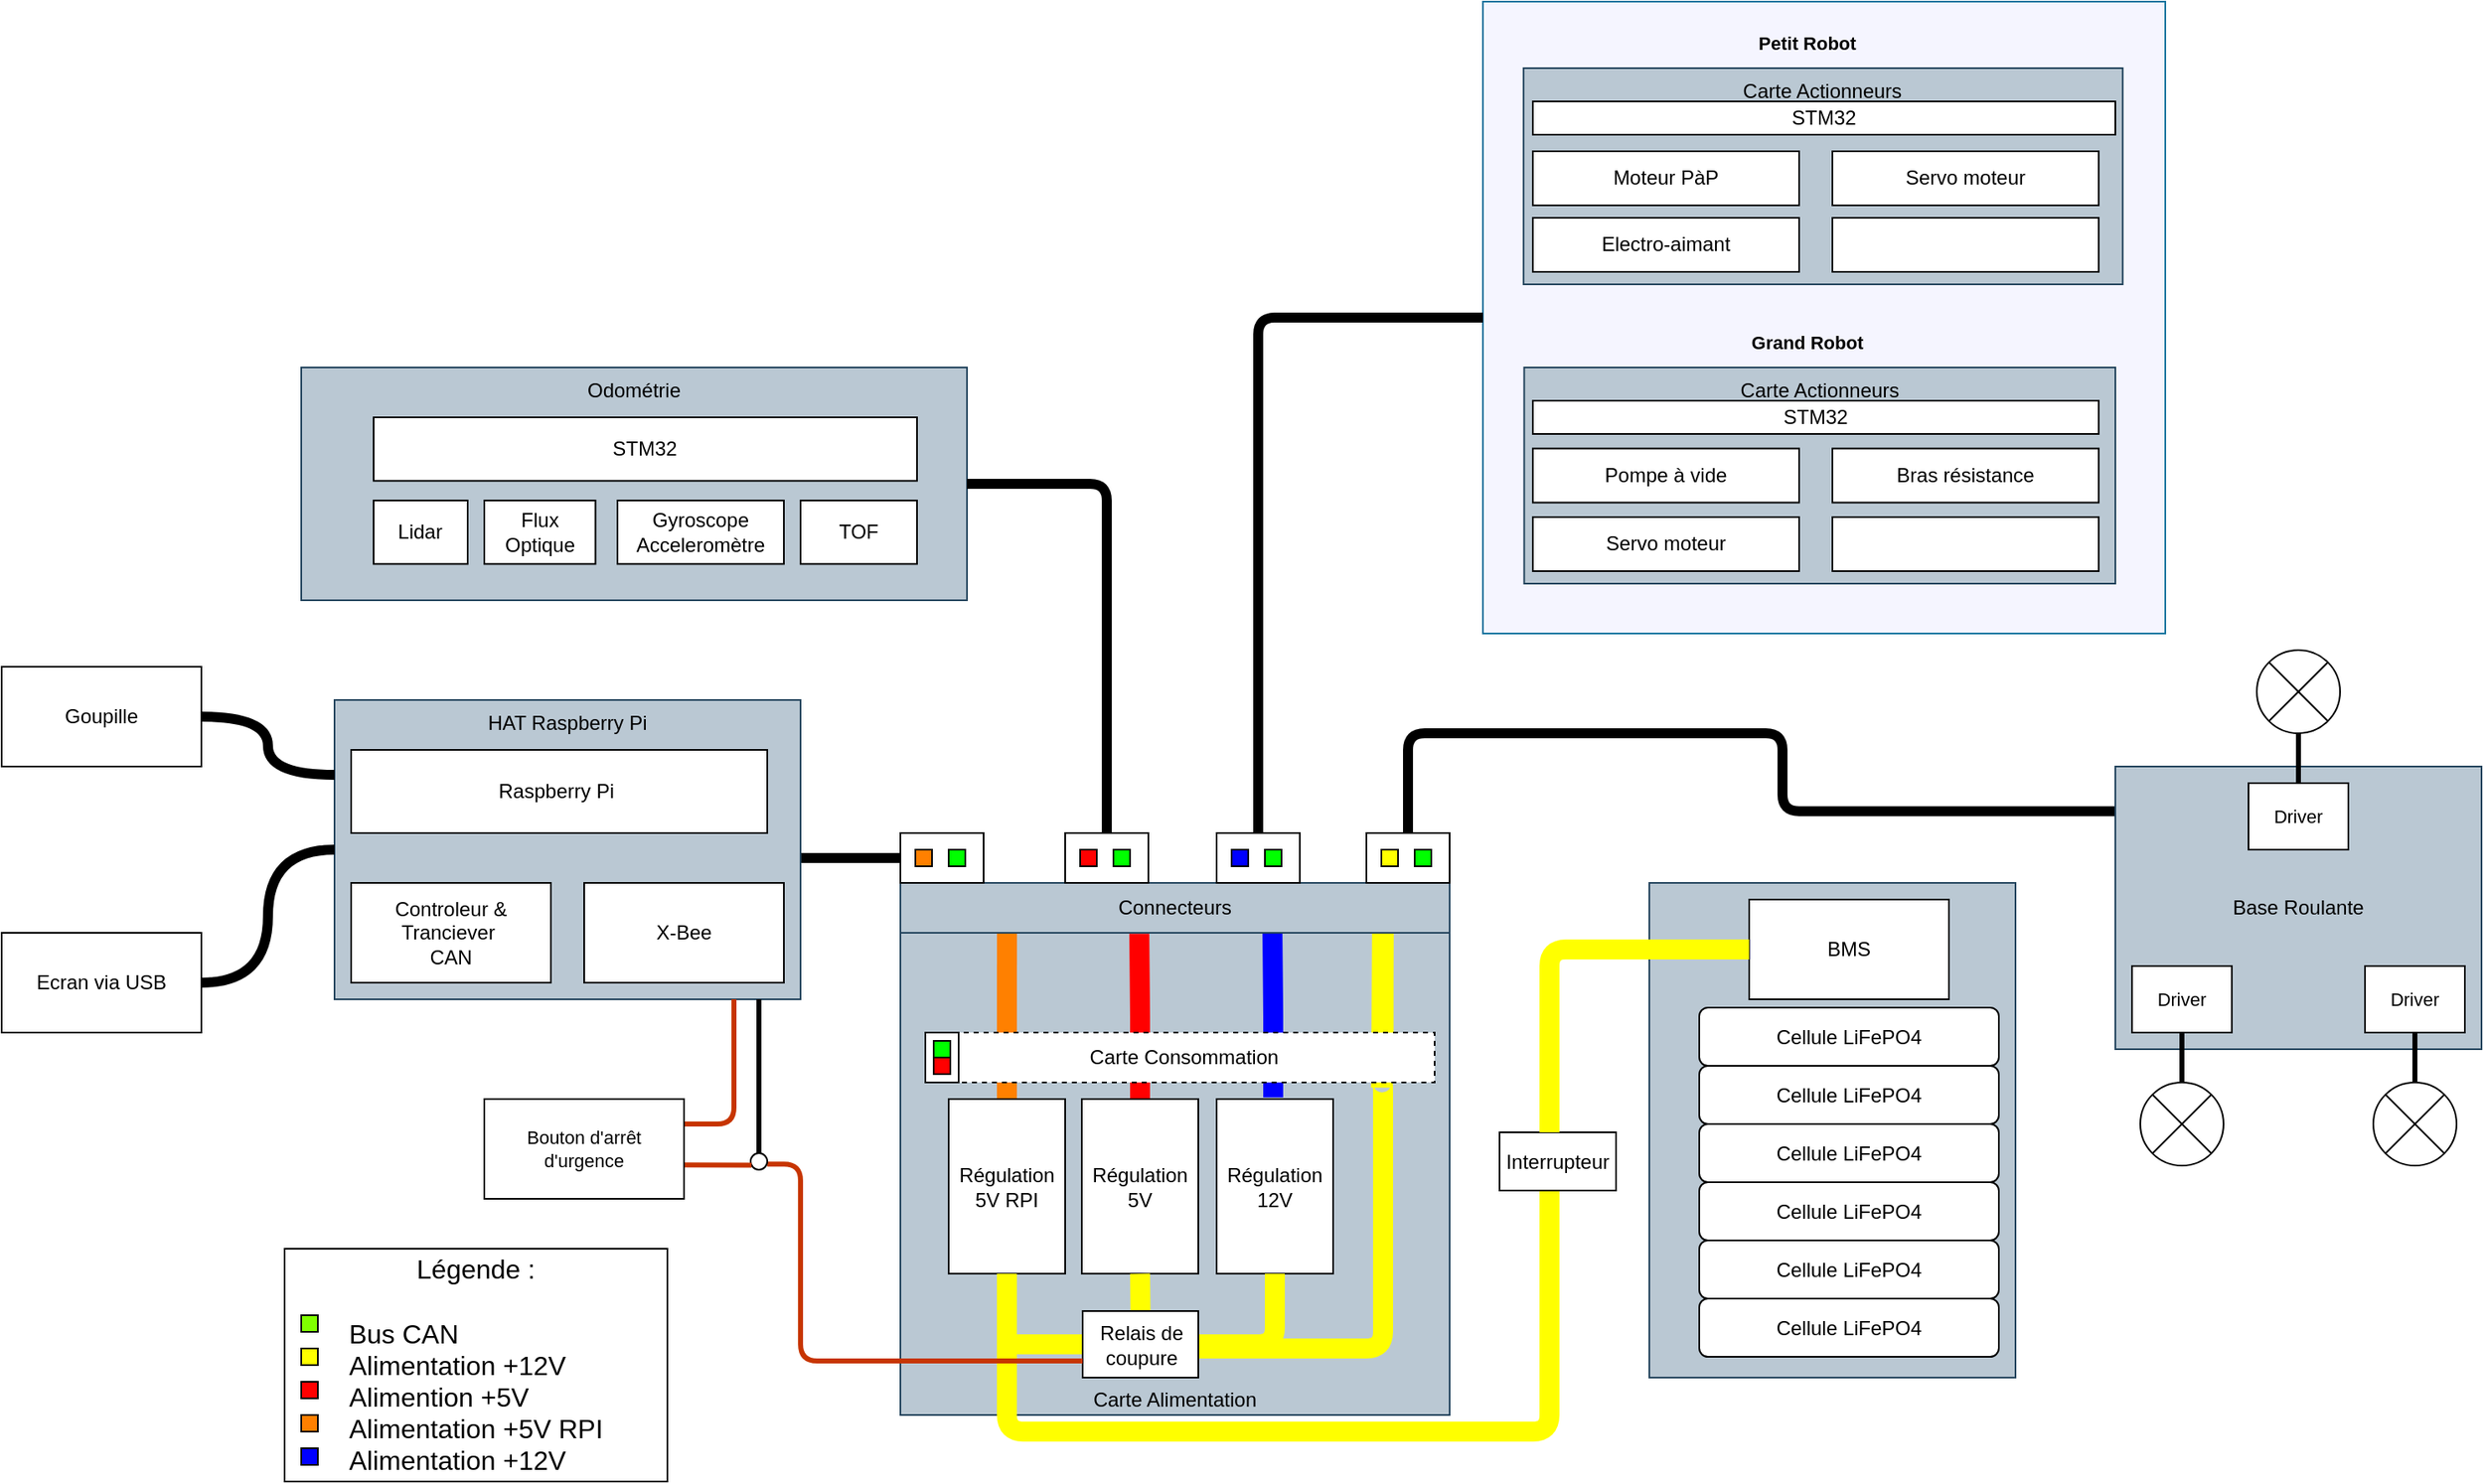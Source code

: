 <mxfile version="19.0.3" type="github">
  <diagram id="JpveLo8PaYovJ9PGyjTf" name="Page-1">
    <mxGraphModel dx="1335" dy="1901" grid="1" gridSize="10" guides="1" tooltips="1" connect="1" arrows="1" fold="1" page="1" pageScale="1" pageWidth="827" pageHeight="1169" math="0" shadow="0">
      <root>
        <mxCell id="0" />
        <mxCell id="1" parent="0" />
        <mxCell id="3YLXrminuR1KJF2vnNBZ-17" value="" style="rounded=0;whiteSpace=wrap;html=1;fontFamily=Helvetica;fontSize=11;fillColor=#F5F5FF;strokeColor=#10739e;" parent="1" vertex="1">
          <mxGeometry x="1270" y="-180" width="410" height="380" as="geometry" />
        </mxCell>
        <mxCell id="44TB2KRQQcfzeu8KFtdc-42" value="Carte Alimentation" style="rounded=0;whiteSpace=wrap;html=1;verticalAlign=bottom;fillColor=#bac8d3;strokeColor=#23445d;" parent="1" vertex="1">
          <mxGeometry x="920" y="380" width="330" height="290" as="geometry" />
        </mxCell>
        <mxCell id="-E3k1kJGh9sHyTYKa1nS-39" style="edgeStyle=orthogonalEdgeStyle;rounded=0;jumpSize=6;orthogonalLoop=1;jettySize=auto;html=1;endArrow=none;endFill=0;targetPerimeterSpacing=0;strokeColor=#000000;strokeWidth=6;entryX=0;entryY=0.5;entryDx=0;entryDy=0;" parent="1" target="-E3k1kJGh9sHyTYKa1nS-5" edge="1">
          <mxGeometry relative="1" as="geometry">
            <mxPoint x="890" y="280" as="targetPoint" />
            <mxPoint x="860" y="335" as="sourcePoint" />
            <Array as="points">
              <mxPoint x="860" y="335" />
            </Array>
          </mxGeometry>
        </mxCell>
        <mxCell id="7BKwCYo5F2u6xzoC-rP1-3" style="edgeStyle=orthogonalEdgeStyle;rounded=0;orthogonalLoop=1;jettySize=auto;html=1;entryX=0.435;entryY=1.021;entryDx=0;entryDy=0;entryPerimeter=0;fontColor=#000000;endArrow=none;endFill=0;strokeColor=#0000FF;strokeWidth=12;" parent="1" edge="1">
          <mxGeometry relative="1" as="geometry">
            <mxPoint x="1143.55" y="380" as="targetPoint" />
            <mxPoint x="1144" y="479" as="sourcePoint" />
            <Array as="points">
              <mxPoint x="1144" y="430" />
            </Array>
          </mxGeometry>
        </mxCell>
        <mxCell id="-E3k1kJGh9sHyTYKa1nS-47" style="edgeStyle=orthogonalEdgeStyle;rounded=1;jumpSize=6;orthogonalLoop=1;jettySize=auto;html=1;exitX=0.005;exitY=0.158;exitDx=0;exitDy=0;entryX=0.5;entryY=0;entryDx=0;entryDy=0;endArrow=none;endFill=0;targetPerimeterSpacing=0;strokeColor=#000000;strokeWidth=6;exitPerimeter=0;" parent="1" source="44TB2KRQQcfzeu8KFtdc-5" target="-E3k1kJGh9sHyTYKa1nS-44" edge="1">
          <mxGeometry relative="1" as="geometry" />
        </mxCell>
        <mxCell id="44TB2KRQQcfzeu8KFtdc-20" value="" style="group" parent="1" vertex="1" connectable="0">
          <mxGeometry x="1360" y="350" width="250" height="297.5" as="geometry" />
        </mxCell>
        <mxCell id="44TB2KRQQcfzeu8KFtdc-15" value="" style="rounded=0;whiteSpace=wrap;html=1;fillColor=#bac8d3;strokeColor=#23445d;" parent="44TB2KRQQcfzeu8KFtdc-20" vertex="1">
          <mxGeometry x="10" width="220" height="297.5" as="geometry" />
        </mxCell>
        <mxCell id="44TB2KRQQcfzeu8KFtdc-19" value="" style="group" parent="44TB2KRQQcfzeu8KFtdc-20" vertex="1" connectable="0">
          <mxGeometry x="40" y="75" width="200" height="222.5" as="geometry" />
        </mxCell>
        <mxCell id="44TB2KRQQcfzeu8KFtdc-9" value="Cellule LiFePO4" style="rounded=1;whiteSpace=wrap;html=1;" parent="44TB2KRQQcfzeu8KFtdc-19" vertex="1">
          <mxGeometry y="140" width="180" height="35" as="geometry" />
        </mxCell>
        <mxCell id="44TB2KRQQcfzeu8KFtdc-12" value="Cellule LiFePO4" style="rounded=1;whiteSpace=wrap;html=1;" parent="44TB2KRQQcfzeu8KFtdc-19" vertex="1">
          <mxGeometry y="105" width="180" height="35" as="geometry" />
        </mxCell>
        <mxCell id="44TB2KRQQcfzeu8KFtdc-11" value="Cellule LiFePO4" style="rounded=1;whiteSpace=wrap;html=1;" parent="44TB2KRQQcfzeu8KFtdc-19" vertex="1">
          <mxGeometry y="70" width="180" height="35" as="geometry" />
        </mxCell>
        <mxCell id="44TB2KRQQcfzeu8KFtdc-8" value="Cellule LiFePO4" style="rounded=1;whiteSpace=wrap;html=1;" parent="44TB2KRQQcfzeu8KFtdc-19" vertex="1">
          <mxGeometry y="175" width="180" height="35" as="geometry" />
        </mxCell>
        <mxCell id="44TB2KRQQcfzeu8KFtdc-10" value="Cellule LiFePO4" style="rounded=1;whiteSpace=wrap;html=1;" parent="44TB2KRQQcfzeu8KFtdc-19" vertex="1">
          <mxGeometry y="35" width="180" height="35" as="geometry" />
        </mxCell>
        <mxCell id="44TB2KRQQcfzeu8KFtdc-2" value="Cellule LiFePO4" style="rounded=1;whiteSpace=wrap;html=1;" parent="44TB2KRQQcfzeu8KFtdc-19" vertex="1">
          <mxGeometry width="180" height="35" as="geometry" />
        </mxCell>
        <mxCell id="44TB2KRQQcfzeu8KFtdc-3" value="BMS" style="rounded=0;whiteSpace=wrap;html=1;" parent="44TB2KRQQcfzeu8KFtdc-20" vertex="1">
          <mxGeometry x="70" y="10" width="120" height="60" as="geometry" />
        </mxCell>
        <mxCell id="44TB2KRQQcfzeu8KFtdc-40" style="edgeStyle=orthogonalEdgeStyle;rounded=0;orthogonalLoop=1;jettySize=auto;html=1;exitX=0.5;exitY=0;exitDx=0;exitDy=0;entryX=0.435;entryY=1.021;entryDx=0;entryDy=0;entryPerimeter=0;fontColor=#000000;endArrow=none;endFill=0;strokeColor=#FF0000;strokeWidth=12;" parent="1" source="44TB2KRQQcfzeu8KFtdc-25" target="-E3k1kJGh9sHyTYKa1nS-4" edge="1">
          <mxGeometry relative="1" as="geometry">
            <mxPoint x="1063.92" y="451.76" as="targetPoint" />
          </mxGeometry>
        </mxCell>
        <mxCell id="44TB2KRQQcfzeu8KFtdc-25" value="Régulation 5V" style="whiteSpace=wrap;html=1;rounded=0;" parent="1" vertex="1">
          <mxGeometry x="1029" y="480" width="70" height="105" as="geometry" />
        </mxCell>
        <mxCell id="44TB2KRQQcfzeu8KFtdc-39" style="edgeStyle=orthogonalEdgeStyle;rounded=0;orthogonalLoop=1;jettySize=auto;html=1;exitX=0.5;exitY=0;exitDx=0;exitDy=0;fontColor=#000000;endArrow=none;endFill=0;strokeColor=#FF8000;strokeWidth=12;entryX=0.194;entryY=0.982;entryDx=0;entryDy=0;entryPerimeter=0;" parent="1" source="44TB2KRQQcfzeu8KFtdc-26" target="-E3k1kJGh9sHyTYKa1nS-4" edge="1">
          <mxGeometry relative="1" as="geometry">
            <mxPoint x="984" y="410" as="targetPoint" />
            <Array as="points" />
          </mxGeometry>
        </mxCell>
        <mxCell id="44TB2KRQQcfzeu8KFtdc-26" value="Régulation 5V RPI" style="whiteSpace=wrap;html=1;rounded=0;" parent="1" vertex="1">
          <mxGeometry x="949" y="480" width="70" height="105" as="geometry" />
        </mxCell>
        <mxCell id="44TB2KRQQcfzeu8KFtdc-41" style="edgeStyle=orthogonalEdgeStyle;rounded=0;orthogonalLoop=1;jettySize=auto;html=1;fontColor=#000000;endArrow=none;endFill=0;strokeColor=#FFFF00;strokeWidth=12;" parent="1" source="44TB2KRQQcfzeu8KFtdc-42" edge="1">
          <mxGeometry relative="1" as="geometry">
            <mxPoint x="1209" y="451" as="targetPoint" />
            <Array as="points" />
            <mxPoint x="1209" y="530" as="sourcePoint" />
          </mxGeometry>
        </mxCell>
        <mxCell id="44TB2KRQQcfzeu8KFtdc-46" value="" style="group" parent="1" vertex="1" connectable="0">
          <mxGeometry x="560" y="40" width="400" height="140" as="geometry" />
        </mxCell>
        <mxCell id="44TB2KRQQcfzeu8KFtdc-43" value="Odométrie" style="whiteSpace=wrap;html=1;rounded=0;verticalAlign=top;fillColor=#bac8d3;strokeColor=#23445d;" parent="44TB2KRQQcfzeu8KFtdc-46" vertex="1">
          <mxGeometry width="400" height="140" as="geometry" />
        </mxCell>
        <mxCell id="44TB2KRQQcfzeu8KFtdc-45" value="STM32" style="whiteSpace=wrap;html=1;" parent="44TB2KRQQcfzeu8KFtdc-46" vertex="1">
          <mxGeometry x="43.48" y="30" width="326.52" height="38.18" as="geometry" />
        </mxCell>
        <mxCell id="44TB2KRQQcfzeu8KFtdc-7" value="Lidar" style="whiteSpace=wrap;html=1;" parent="44TB2KRQQcfzeu8KFtdc-46" vertex="1">
          <mxGeometry x="43.47" y="80" width="56.53" height="38.18" as="geometry" />
        </mxCell>
        <mxCell id="sxm1cGQrSlPdfJ-QPMVX-22" value="Flux&lt;br&gt;Optique" style="whiteSpace=wrap;html=1;" parent="44TB2KRQQcfzeu8KFtdc-46" vertex="1">
          <mxGeometry x="110" y="80" width="66.78" height="38.18" as="geometry" />
        </mxCell>
        <mxCell id="sxm1cGQrSlPdfJ-QPMVX-23" value="Gyroscope&lt;br&gt;Acceleromètre" style="whiteSpace=wrap;html=1;" parent="44TB2KRQQcfzeu8KFtdc-46" vertex="1">
          <mxGeometry x="190" y="80" width="100" height="38.18" as="geometry" />
        </mxCell>
        <mxCell id="3YLXrminuR1KJF2vnNBZ-18" value="TOF" style="whiteSpace=wrap;html=1;" parent="44TB2KRQQcfzeu8KFtdc-46" vertex="1">
          <mxGeometry x="300" y="80" width="70" height="38.18" as="geometry" />
        </mxCell>
        <mxCell id="-E3k1kJGh9sHyTYKa1nS-3" style="edgeStyle=orthogonalEdgeStyle;rounded=0;orthogonalLoop=1;jettySize=auto;html=1;exitX=0.898;exitY=0.044;exitDx=0;exitDy=0;fontColor=#000000;endArrow=none;endFill=0;strokeColor=#FFFF00;strokeWidth=12;entryX=0.88;entryY=1.003;entryDx=0;entryDy=0;entryPerimeter=0;exitPerimeter=0;" parent="1" source="44TB2KRQQcfzeu8KFtdc-4" target="-E3k1kJGh9sHyTYKa1nS-4" edge="1">
          <mxGeometry relative="1" as="geometry">
            <mxPoint x="1210.0" y="420" as="sourcePoint" />
            <mxPoint x="1210" y="390" as="targetPoint" />
          </mxGeometry>
        </mxCell>
        <mxCell id="-E3k1kJGh9sHyTYKa1nS-4" value="Connecteurs" style="whiteSpace=wrap;html=1;fillColor=#bac8d3;strokeColor=#23445d;" parent="1" vertex="1">
          <mxGeometry x="920" y="350" width="330" height="30" as="geometry" />
        </mxCell>
        <mxCell id="-E3k1kJGh9sHyTYKa1nS-9" value="" style="group;fillColor=none;" parent="1" vertex="1" connectable="0">
          <mxGeometry x="920" y="320" width="50" height="30" as="geometry" />
        </mxCell>
        <mxCell id="-E3k1kJGh9sHyTYKa1nS-5" value="" style="rounded=0;whiteSpace=wrap;html=1;" parent="-E3k1kJGh9sHyTYKa1nS-9" vertex="1">
          <mxGeometry width="50" height="30" as="geometry" />
        </mxCell>
        <mxCell id="-E3k1kJGh9sHyTYKa1nS-7" value="" style="rounded=0;whiteSpace=wrap;html=1;fillColor=#00FF00;" parent="-E3k1kJGh9sHyTYKa1nS-9" vertex="1">
          <mxGeometry x="29" y="10" width="10" height="10" as="geometry" />
        </mxCell>
        <mxCell id="-E3k1kJGh9sHyTYKa1nS-8" value="" style="rounded=0;whiteSpace=wrap;html=1;fillColor=#FF8000;" parent="-E3k1kJGh9sHyTYKa1nS-9" vertex="1">
          <mxGeometry x="9" y="10" width="10" height="10" as="geometry" />
        </mxCell>
        <mxCell id="-E3k1kJGh9sHyTYKa1nS-10" value="" style="group;fillColor=none;" parent="1" vertex="1" connectable="0">
          <mxGeometry x="1019" y="320" width="50" height="30" as="geometry" />
        </mxCell>
        <mxCell id="-E3k1kJGh9sHyTYKa1nS-11" value="" style="rounded=0;whiteSpace=wrap;html=1;" parent="-E3k1kJGh9sHyTYKa1nS-10" vertex="1">
          <mxGeometry width="50" height="30" as="geometry" />
        </mxCell>
        <mxCell id="-E3k1kJGh9sHyTYKa1nS-12" value="" style="rounded=0;whiteSpace=wrap;html=1;fillColor=#00FF00;" parent="-E3k1kJGh9sHyTYKa1nS-10" vertex="1">
          <mxGeometry x="29" y="10" width="10" height="10" as="geometry" />
        </mxCell>
        <mxCell id="-E3k1kJGh9sHyTYKa1nS-13" value="" style="rounded=0;whiteSpace=wrap;html=1;fillColor=#FF0000;" parent="-E3k1kJGh9sHyTYKa1nS-10" vertex="1">
          <mxGeometry x="9" y="10" width="10" height="10" as="geometry" />
        </mxCell>
        <mxCell id="-E3k1kJGh9sHyTYKa1nS-40" style="edgeStyle=orthogonalEdgeStyle;rounded=1;jumpSize=6;orthogonalLoop=1;jettySize=auto;html=1;exitX=1;exitY=0.5;exitDx=0;exitDy=0;entryX=0.5;entryY=0;entryDx=0;entryDy=0;endArrow=none;endFill=0;targetPerimeterSpacing=0;strokeColor=#000000;strokeWidth=6;" parent="1" source="44TB2KRQQcfzeu8KFtdc-43" target="-E3k1kJGh9sHyTYKa1nS-11" edge="1">
          <mxGeometry relative="1" as="geometry" />
        </mxCell>
        <mxCell id="-E3k1kJGh9sHyTYKa1nS-43" value="" style="group;fillColor=none;" parent="1" vertex="1" connectable="0">
          <mxGeometry x="1200" y="320" width="50" height="30" as="geometry" />
        </mxCell>
        <mxCell id="-E3k1kJGh9sHyTYKa1nS-44" value="" style="rounded=0;whiteSpace=wrap;html=1;" parent="-E3k1kJGh9sHyTYKa1nS-43" vertex="1">
          <mxGeometry width="50" height="30" as="geometry" />
        </mxCell>
        <mxCell id="-E3k1kJGh9sHyTYKa1nS-45" value="" style="rounded=0;whiteSpace=wrap;html=1;fillColor=#00FF00;" parent="-E3k1kJGh9sHyTYKa1nS-43" vertex="1">
          <mxGeometry x="29" y="10" width="10" height="10" as="geometry" />
        </mxCell>
        <mxCell id="-E3k1kJGh9sHyTYKa1nS-46" value="" style="rounded=0;whiteSpace=wrap;html=1;fillColor=#FFFF00;" parent="-E3k1kJGh9sHyTYKa1nS-43" vertex="1">
          <mxGeometry x="9" y="10" width="10" height="10" as="geometry" />
        </mxCell>
        <mxCell id="-E3k1kJGh9sHyTYKa1nS-48" style="edgeStyle=orthogonalEdgeStyle;rounded=1;jumpSize=6;orthogonalLoop=1;jettySize=auto;html=1;exitX=0;exitY=0.5;exitDx=0;exitDy=0;endArrow=none;endFill=0;targetPerimeterSpacing=0;strokeColor=#000000;strokeWidth=6;entryX=0.5;entryY=0;entryDx=0;entryDy=0;" parent="1" source="3YLXrminuR1KJF2vnNBZ-17" target="7BKwCYo5F2u6xzoC-rP1-7" edge="1">
          <mxGeometry relative="1" as="geometry">
            <mxPoint x="1134" y="290" as="targetPoint" />
          </mxGeometry>
        </mxCell>
        <mxCell id="-E3k1kJGh9sHyTYKa1nS-54" value="" style="group;fontColor=#000000;" parent="1" vertex="1" connectable="0">
          <mxGeometry x="550" y="570" width="230" height="140" as="geometry" />
        </mxCell>
        <mxCell id="EBTKDX6ij7fzTkhId8Vg-9" value="" style="group" vertex="1" connectable="0" parent="-E3k1kJGh9sHyTYKa1nS-54">
          <mxGeometry width="230" height="140" as="geometry" />
        </mxCell>
        <mxCell id="-E3k1kJGh9sHyTYKa1nS-49" value="&lt;font style=&quot;font-size: 16px&quot;&gt;Légende :&lt;br style=&quot;font-size: 16px&quot;&gt;&lt;br style=&quot;font-size: 16px&quot;&gt;&lt;/font&gt;&lt;div style=&quot;text-align: left ; font-size: 16px&quot;&gt;&lt;span style=&quot;font-size: 16px&quot;&gt;&lt;font style=&quot;font-size: 16px&quot;&gt;Bus CAN&lt;/font&gt;&lt;/span&gt;&lt;/div&gt;&lt;font style=&quot;font-size: 16px&quot;&gt;&lt;div style=&quot;text-align: left ; font-size: 16px&quot;&gt;&lt;span style=&quot;font-size: 16px&quot;&gt;Alimentation +12V&lt;/span&gt;&lt;/div&gt;&lt;div style=&quot;text-align: left ; font-size: 16px&quot;&gt;&lt;span style=&quot;font-size: 16px&quot;&gt;Alimention +5V&lt;/span&gt;&lt;/div&gt;&lt;div style=&quot;text-align: left ; font-size: 16px&quot;&gt;Alimentation +5V RPI&lt;/div&gt;&lt;div style=&quot;text-align: left ; font-size: 16px&quot;&gt;Alimentation +12V&lt;/div&gt;&lt;/font&gt;" style="rounded=0;whiteSpace=wrap;html=1;fontSize=16;" parent="EBTKDX6ij7fzTkhId8Vg-9" vertex="1">
          <mxGeometry width="230" height="140" as="geometry" />
        </mxCell>
        <mxCell id="-E3k1kJGh9sHyTYKa1nS-50" value="" style="rounded=0;whiteSpace=wrap;html=1;fillColor=#80FF00;" parent="EBTKDX6ij7fzTkhId8Vg-9" vertex="1">
          <mxGeometry x="10" y="40" width="10" height="10" as="geometry" />
        </mxCell>
        <mxCell id="-E3k1kJGh9sHyTYKa1nS-51" value="" style="rounded=0;whiteSpace=wrap;html=1;fillColor=#FFFF00;" parent="EBTKDX6ij7fzTkhId8Vg-9" vertex="1">
          <mxGeometry x="10" y="60" width="10" height="10" as="geometry" />
        </mxCell>
        <mxCell id="-E3k1kJGh9sHyTYKa1nS-52" value="" style="rounded=0;whiteSpace=wrap;html=1;fillColor=#FF8000;" parent="EBTKDX6ij7fzTkhId8Vg-9" vertex="1">
          <mxGeometry x="10" y="100" width="10" height="10" as="geometry" />
        </mxCell>
        <mxCell id="-E3k1kJGh9sHyTYKa1nS-53" value="" style="rounded=0;whiteSpace=wrap;html=1;fillColor=#FF0000;" parent="EBTKDX6ij7fzTkhId8Vg-9" vertex="1">
          <mxGeometry x="10" y="80" width="10" height="10" as="geometry" />
        </mxCell>
        <mxCell id="7BKwCYo5F2u6xzoC-rP1-5" value="" style="rounded=0;whiteSpace=wrap;html=1;fillColor=#0000FF;" parent="EBTKDX6ij7fzTkhId8Vg-9" vertex="1">
          <mxGeometry x="10" y="120" width="10" height="10" as="geometry" />
        </mxCell>
        <mxCell id="EBTKDX6ij7fzTkhId8Vg-6" style="edgeStyle=orthogonalEdgeStyle;shape=connector;rounded=1;orthogonalLoop=1;jettySize=auto;html=1;exitX=0.893;exitY=1.106;exitDx=0;exitDy=0;labelBackgroundColor=default;fontFamily=Helvetica;fontSize=11;fontColor=default;endArrow=none;endFill=0;strokeColor=#FFFF00;strokeWidth=12;exitPerimeter=0;" edge="1" parent="1" source="44TB2KRQQcfzeu8KFtdc-4" target="ejgdBeEjGK2QCuLSDI6G-1">
          <mxGeometry relative="1" as="geometry">
            <mxPoint x="1150" y="630" as="targetPoint" />
            <Array as="points">
              <mxPoint x="1209" y="470" />
              <mxPoint x="1210" y="470" />
              <mxPoint x="1210" y="630" />
            </Array>
          </mxGeometry>
        </mxCell>
        <mxCell id="44TB2KRQQcfzeu8KFtdc-4" value="Carte Consommation" style="rounded=0;whiteSpace=wrap;html=1;dashed=1;" parent="1" vertex="1">
          <mxGeometry x="940" y="440" width="301" height="30" as="geometry" />
        </mxCell>
        <mxCell id="-E3k1kJGh9sHyTYKa1nS-63" value="" style="group" parent="1" vertex="1" connectable="0">
          <mxGeometry x="935" y="440" width="20" height="30" as="geometry" />
        </mxCell>
        <mxCell id="-E3k1kJGh9sHyTYKa1nS-58" value="" style="rounded=0;whiteSpace=wrap;html=1;rotation=-90;" parent="-E3k1kJGh9sHyTYKa1nS-63" vertex="1">
          <mxGeometry x="-5" y="5" width="30" height="20" as="geometry" />
        </mxCell>
        <mxCell id="-E3k1kJGh9sHyTYKa1nS-59" value="" style="rounded=0;whiteSpace=wrap;html=1;fillColor=#00FF00;rotation=-90;" parent="-E3k1kJGh9sHyTYKa1nS-63" vertex="1">
          <mxGeometry x="5" y="5" width="10" height="10" as="geometry" />
        </mxCell>
        <mxCell id="-E3k1kJGh9sHyTYKa1nS-60" value="" style="rounded=0;whiteSpace=wrap;html=1;fillColor=#FF0000;rotation=-90;" parent="-E3k1kJGh9sHyTYKa1nS-63" vertex="1">
          <mxGeometry x="5" y="15" width="10" height="10" as="geometry" />
        </mxCell>
        <mxCell id="7BKwCYo5F2u6xzoC-rP1-2" value="Régulation 12V" style="whiteSpace=wrap;html=1;rounded=0;" parent="1" vertex="1">
          <mxGeometry x="1110" y="480" width="70" height="105" as="geometry" />
        </mxCell>
        <mxCell id="7BKwCYo5F2u6xzoC-rP1-6" value="" style="group;fillColor=none;" parent="1" vertex="1" connectable="0">
          <mxGeometry x="1110" y="320" width="50" height="30" as="geometry" />
        </mxCell>
        <mxCell id="7BKwCYo5F2u6xzoC-rP1-7" value="" style="rounded=0;whiteSpace=wrap;html=1;" parent="7BKwCYo5F2u6xzoC-rP1-6" vertex="1">
          <mxGeometry width="50" height="30" as="geometry" />
        </mxCell>
        <mxCell id="7BKwCYo5F2u6xzoC-rP1-8" value="" style="rounded=0;whiteSpace=wrap;html=1;fillColor=#00FF00;" parent="7BKwCYo5F2u6xzoC-rP1-6" vertex="1">
          <mxGeometry x="29" y="10" width="10" height="10" as="geometry" />
        </mxCell>
        <mxCell id="7BKwCYo5F2u6xzoC-rP1-9" value="" style="rounded=0;whiteSpace=wrap;html=1;fillColor=#0000FF;" parent="7BKwCYo5F2u6xzoC-rP1-6" vertex="1">
          <mxGeometry x="9" y="10" width="10" height="10" as="geometry" />
        </mxCell>
        <mxCell id="u4MHSRJe8l4s6vNli1uG-5" value="" style="group" parent="1" vertex="1" connectable="0">
          <mxGeometry x="580" y="240" width="280" height="180" as="geometry" />
        </mxCell>
        <mxCell id="44TB2KRQQcfzeu8KFtdc-1" value="HAT Raspberry Pi" style="rounded=0;whiteSpace=wrap;html=1;verticalAlign=top;fillColor=#bac8d3;strokeColor=#23445d;" parent="u4MHSRJe8l4s6vNli1uG-5" vertex="1">
          <mxGeometry width="280" height="180" as="geometry" />
        </mxCell>
        <mxCell id="u4MHSRJe8l4s6vNli1uG-1" value="Raspberry Pi&amp;nbsp;" style="rounded=0;whiteSpace=wrap;html=1;" parent="u4MHSRJe8l4s6vNli1uG-5" vertex="1">
          <mxGeometry x="10" y="30" width="250" height="50" as="geometry" />
        </mxCell>
        <mxCell id="u4MHSRJe8l4s6vNli1uG-2" value="Controleur &amp;amp; Tranciever&amp;nbsp;&lt;br&gt;CAN" style="rounded=0;whiteSpace=wrap;html=1;" parent="u4MHSRJe8l4s6vNli1uG-5" vertex="1">
          <mxGeometry x="10" y="110" width="120" height="60" as="geometry" />
        </mxCell>
        <mxCell id="u4MHSRJe8l4s6vNli1uG-3" value="X-Bee" style="rounded=0;whiteSpace=wrap;html=1;" parent="u4MHSRJe8l4s6vNli1uG-5" vertex="1">
          <mxGeometry x="150" y="110" width="120" height="60" as="geometry" />
        </mxCell>
        <mxCell id="sxm1cGQrSlPdfJ-QPMVX-17" style="edgeStyle=orthogonalEdgeStyle;rounded=1;orthogonalLoop=1;jettySize=auto;html=1;endArrow=none;endFill=0;strokeColor=#FFFF00;strokeWidth=12;entryX=0.5;entryY=1;entryDx=0;entryDy=0;" parent="1" target="44TB2KRQQcfzeu8KFtdc-26" edge="1">
          <mxGeometry relative="1" as="geometry">
            <mxPoint x="1020" y="620" as="targetPoint" />
            <Array as="points">
              <mxPoint x="1310" y="680" />
              <mxPoint x="984" y="680" />
            </Array>
            <mxPoint x="1310" y="520" as="sourcePoint" />
          </mxGeometry>
        </mxCell>
        <mxCell id="sxm1cGQrSlPdfJ-QPMVX-13" style="edgeStyle=orthogonalEdgeStyle;rounded=0;orthogonalLoop=1;jettySize=auto;html=1;exitX=0.5;exitY=0;exitDx=0;exitDy=0;entryX=0.5;entryY=1;entryDx=0;entryDy=0;endArrow=none;endFill=0;strokeWidth=12;strokeColor=#FFFF00;startArrow=none;" parent="1" source="ejgdBeEjGK2QCuLSDI6G-1" target="44TB2KRQQcfzeu8KFtdc-25" edge="1">
          <mxGeometry relative="1" as="geometry">
            <mxPoint x="1150.0" y="620" as="sourcePoint" />
          </mxGeometry>
        </mxCell>
        <mxCell id="sxm1cGQrSlPdfJ-QPMVX-21" style="edgeStyle=orthogonalEdgeStyle;shape=connector;jumpSize=6;orthogonalLoop=1;jettySize=auto;html=1;exitX=1;exitY=0.5;exitDx=0;exitDy=0;entryX=0;entryY=0.25;entryDx=0;entryDy=0;labelBackgroundColor=default;fontFamily=Helvetica;fontSize=11;fontColor=default;endArrow=none;endFill=0;targetPerimeterSpacing=0;strokeColor=#000000;strokeWidth=6;curved=1;" parent="1" source="sxm1cGQrSlPdfJ-QPMVX-18" target="44TB2KRQQcfzeu8KFtdc-1" edge="1">
          <mxGeometry relative="1" as="geometry">
            <Array as="points">
              <mxPoint x="540" y="250" />
              <mxPoint x="540" y="285" />
            </Array>
          </mxGeometry>
        </mxCell>
        <mxCell id="sxm1cGQrSlPdfJ-QPMVX-18" value="Goupille" style="rounded=0;whiteSpace=wrap;html=1;" parent="1" vertex="1">
          <mxGeometry x="380" y="220" width="120" height="60" as="geometry" />
        </mxCell>
        <mxCell id="3YLXrminuR1KJF2vnNBZ-8" value="" style="group" parent="1" vertex="1" connectable="0">
          <mxGeometry x="1280" y="-180" width="374.4" height="180" as="geometry" />
        </mxCell>
        <mxCell id="44TB2KRQQcfzeu8KFtdc-63" value="" style="group" parent="3YLXrminuR1KJF2vnNBZ-8" vertex="1" connectable="0">
          <mxGeometry y="40" width="374.4" height="140" as="geometry" />
        </mxCell>
        <mxCell id="44TB2KRQQcfzeu8KFtdc-60" value="Carte Actionneurs" style="rounded=0;whiteSpace=wrap;html=1;verticalAlign=top;fillColor=#bac8d3;strokeColor=#23445d;" parent="44TB2KRQQcfzeu8KFtdc-63" vertex="1">
          <mxGeometry x="14.4" width="360" height="130" as="geometry" />
        </mxCell>
        <mxCell id="44TB2KRQQcfzeu8KFtdc-61" value="STM32" style="whiteSpace=wrap;html=1;rounded=0;verticalAlign=middle;labelBackgroundColor=default;" parent="44TB2KRQQcfzeu8KFtdc-63" vertex="1">
          <mxGeometry x="20" y="20" width="350" height="20" as="geometry" />
        </mxCell>
        <mxCell id="3YLXrminuR1KJF2vnNBZ-12" value="Moteur PàP" style="whiteSpace=wrap;html=1;rounded=0;verticalAlign=middle;labelBackgroundColor=default;" parent="44TB2KRQQcfzeu8KFtdc-63" vertex="1">
          <mxGeometry x="20" y="50" width="160" height="32.5" as="geometry" />
        </mxCell>
        <mxCell id="3YLXrminuR1KJF2vnNBZ-13" value="Electro-aimant" style="whiteSpace=wrap;html=1;rounded=0;verticalAlign=middle;labelBackgroundColor=default;" parent="44TB2KRQQcfzeu8KFtdc-63" vertex="1">
          <mxGeometry x="20" y="90" width="160" height="32.5" as="geometry" />
        </mxCell>
        <mxCell id="3YLXrminuR1KJF2vnNBZ-14" value="Servo moteur" style="whiteSpace=wrap;html=1;rounded=0;verticalAlign=middle;labelBackgroundColor=default;" parent="44TB2KRQQcfzeu8KFtdc-63" vertex="1">
          <mxGeometry x="200" y="50" width="160" height="32.5" as="geometry" />
        </mxCell>
        <mxCell id="3YLXrminuR1KJF2vnNBZ-15" value="" style="whiteSpace=wrap;html=1;rounded=0;verticalAlign=middle;labelBackgroundColor=default;" parent="44TB2KRQQcfzeu8KFtdc-63" vertex="1">
          <mxGeometry x="200" y="90" width="160" height="32.5" as="geometry" />
        </mxCell>
        <mxCell id="3YLXrminuR1KJF2vnNBZ-6" value="&lt;b&gt;Petit Robot&lt;/b&gt;" style="text;html=1;strokeColor=none;fillColor=none;align=center;verticalAlign=middle;whiteSpace=wrap;rounded=0;fontFamily=Helvetica;fontSize=11;fontColor=default;" parent="3YLXrminuR1KJF2vnNBZ-8" vertex="1">
          <mxGeometry x="140" y="10" width="90" height="30" as="geometry" />
        </mxCell>
        <mxCell id="3YLXrminuR1KJF2vnNBZ-9" value="" style="group" parent="1" vertex="1" connectable="0">
          <mxGeometry x="1280" y="10" width="370" height="160" as="geometry" />
        </mxCell>
        <mxCell id="3YLXrminuR1KJF2vnNBZ-1" value="" style="group" parent="3YLXrminuR1KJF2vnNBZ-9" vertex="1" connectable="0">
          <mxGeometry y="30" width="370" height="130" as="geometry" />
        </mxCell>
        <mxCell id="3YLXrminuR1KJF2vnNBZ-2" value="Carte Actionneurs" style="rounded=0;whiteSpace=wrap;html=1;verticalAlign=top;fillColor=#bac8d3;strokeColor=#23445d;" parent="3YLXrminuR1KJF2vnNBZ-1" vertex="1">
          <mxGeometry x="14.8" width="355.2" height="130" as="geometry" />
        </mxCell>
        <mxCell id="3YLXrminuR1KJF2vnNBZ-3" value="STM32" style="whiteSpace=wrap;html=1;rounded=0;verticalAlign=middle;labelBackgroundColor=default;" parent="3YLXrminuR1KJF2vnNBZ-1" vertex="1">
          <mxGeometry x="20" y="20" width="340" height="20" as="geometry" />
        </mxCell>
        <mxCell id="3YLXrminuR1KJF2vnNBZ-4" value="Pompe à vide" style="whiteSpace=wrap;html=1;rounded=0;verticalAlign=middle;labelBackgroundColor=default;" parent="3YLXrminuR1KJF2vnNBZ-1" vertex="1">
          <mxGeometry x="20" y="48.75" width="160" height="32.5" as="geometry" />
        </mxCell>
        <mxCell id="3YLXrminuR1KJF2vnNBZ-10" value="Servo moteur" style="whiteSpace=wrap;html=1;rounded=0;verticalAlign=middle;labelBackgroundColor=default;" parent="3YLXrminuR1KJF2vnNBZ-1" vertex="1">
          <mxGeometry x="20" y="90" width="160" height="32.5" as="geometry" />
        </mxCell>
        <mxCell id="3YLXrminuR1KJF2vnNBZ-11" value="Bras résistance" style="whiteSpace=wrap;html=1;rounded=0;verticalAlign=middle;labelBackgroundColor=default;" parent="3YLXrminuR1KJF2vnNBZ-1" vertex="1">
          <mxGeometry x="200" y="48.75" width="160" height="32.5" as="geometry" />
        </mxCell>
        <mxCell id="3YLXrminuR1KJF2vnNBZ-16" value="" style="whiteSpace=wrap;html=1;rounded=0;verticalAlign=middle;labelBackgroundColor=default;" parent="3YLXrminuR1KJF2vnNBZ-1" vertex="1">
          <mxGeometry x="200" y="90" width="160" height="32.5" as="geometry" />
        </mxCell>
        <mxCell id="3YLXrminuR1KJF2vnNBZ-7" value="&lt;b&gt;Grand Robot&lt;/b&gt;" style="text;html=1;strokeColor=none;fillColor=none;align=center;verticalAlign=middle;whiteSpace=wrap;rounded=0;fontFamily=Helvetica;fontSize=11;fontColor=default;" parent="3YLXrminuR1KJF2vnNBZ-9" vertex="1">
          <mxGeometry x="140" width="90" height="30" as="geometry" />
        </mxCell>
        <mxCell id="3YLXrminuR1KJF2vnNBZ-20" style="edgeStyle=orthogonalEdgeStyle;shape=connector;jumpSize=6;orthogonalLoop=1;jettySize=auto;html=1;exitX=1;exitY=0.5;exitDx=0;exitDy=0;entryX=0;entryY=0.5;entryDx=0;entryDy=0;labelBackgroundColor=default;fontFamily=Helvetica;fontSize=11;fontColor=default;endArrow=none;endFill=0;targetPerimeterSpacing=0;strokeColor=#000000;strokeWidth=6;curved=1;" parent="1" source="3YLXrminuR1KJF2vnNBZ-19" target="44TB2KRQQcfzeu8KFtdc-1" edge="1">
          <mxGeometry relative="1" as="geometry" />
        </mxCell>
        <mxCell id="3YLXrminuR1KJF2vnNBZ-19" value="Ecran via USB" style="rounded=0;whiteSpace=wrap;html=1;" parent="1" vertex="1">
          <mxGeometry x="380" y="380" width="120" height="60" as="geometry" />
        </mxCell>
        <mxCell id="ejgdBeEjGK2QCuLSDI6G-4" style="edgeStyle=orthogonalEdgeStyle;shape=connector;rounded=1;orthogonalLoop=1;jettySize=auto;html=1;exitX=1;exitY=0.5;exitDx=0;exitDy=0;entryX=0.5;entryY=1;entryDx=0;entryDy=0;labelBackgroundColor=default;fontFamily=Helvetica;fontSize=11;fontColor=default;endArrow=none;endFill=0;strokeColor=#FFFF00;strokeWidth=12;" parent="1" source="ejgdBeEjGK2QCuLSDI6G-1" target="7BKwCYo5F2u6xzoC-rP1-2" edge="1">
          <mxGeometry relative="1" as="geometry" />
        </mxCell>
        <mxCell id="EBTKDX6ij7fzTkhId8Vg-5" style="edgeStyle=orthogonalEdgeStyle;shape=connector;rounded=1;orthogonalLoop=1;jettySize=auto;html=1;exitX=0;exitY=0.5;exitDx=0;exitDy=0;labelBackgroundColor=default;fontFamily=Helvetica;fontSize=11;fontColor=default;endArrow=none;endFill=0;strokeColor=#FFFF00;strokeWidth=12;" edge="1" parent="1" source="ejgdBeEjGK2QCuLSDI6G-1">
          <mxGeometry relative="1" as="geometry">
            <mxPoint x="980" y="627.524" as="targetPoint" />
          </mxGeometry>
        </mxCell>
        <mxCell id="ejgdBeEjGK2QCuLSDI6G-1" value="Relais de coupure" style="rounded=0;whiteSpace=wrap;html=1;" parent="1" vertex="1">
          <mxGeometry x="1029.5" y="607.5" width="69.5" height="40" as="geometry" />
        </mxCell>
        <mxCell id="EBTKDX6ij7fzTkhId8Vg-2" value="Interrupteur" style="rounded=0;whiteSpace=wrap;html=1;" vertex="1" parent="1">
          <mxGeometry x="1280" y="500" width="70" height="35" as="geometry" />
        </mxCell>
        <mxCell id="EBTKDX6ij7fzTkhId8Vg-3" value="" style="edgeStyle=orthogonalEdgeStyle;rounded=1;orthogonalLoop=1;jettySize=auto;html=1;exitX=0;exitY=0.5;exitDx=0;exitDy=0;fontColor=#000000;endArrow=none;endFill=0;strokeColor=#FFFF00;strokeWidth=12;" edge="1" parent="1" source="44TB2KRQQcfzeu8KFtdc-3" target="EBTKDX6ij7fzTkhId8Vg-2">
          <mxGeometry relative="1" as="geometry">
            <mxPoint x="1310" y="530" as="targetPoint" />
            <Array as="points">
              <mxPoint x="1310" y="390" />
            </Array>
            <mxPoint x="1430" y="390.0" as="sourcePoint" />
          </mxGeometry>
        </mxCell>
        <mxCell id="EBTKDX6ij7fzTkhId8Vg-13" value="" style="edgeStyle=orthogonalEdgeStyle;shape=connector;rounded=1;jumpSize=6;orthogonalLoop=1;jettySize=auto;html=1;labelBackgroundColor=default;fontFamily=Helvetica;fontSize=11;fontColor=default;endArrow=none;endFill=0;targetPerimeterSpacing=0;strokeColor=#C73500;strokeWidth=3;fillColor=#fa6800;exitX=1;exitY=0.25;exitDx=0;exitDy=0;" edge="1" parent="1" source="EBTKDX6ij7fzTkhId8Vg-10">
          <mxGeometry relative="1" as="geometry">
            <mxPoint x="820" y="420" as="targetPoint" />
            <Array as="points">
              <mxPoint x="820" y="495" />
              <mxPoint x="820" y="421" />
            </Array>
          </mxGeometry>
        </mxCell>
        <mxCell id="EBTKDX6ij7fzTkhId8Vg-14" style="edgeStyle=orthogonalEdgeStyle;shape=connector;jumpSize=6;orthogonalLoop=1;jettySize=auto;html=1;exitX=1.004;exitY=0.661;exitDx=0;exitDy=0;entryX=0;entryY=0.75;entryDx=0;entryDy=0;labelBackgroundColor=default;fontFamily=Helvetica;fontSize=11;fontColor=default;endArrow=none;endFill=0;targetPerimeterSpacing=0;strokeColor=#C73500;strokeWidth=3;fillColor=#fa6800;rounded=1;exitPerimeter=0;startArrow=none;" edge="1" parent="1" source="EBTKDX6ij7fzTkhId8Vg-18" target="ejgdBeEjGK2QCuLSDI6G-1">
          <mxGeometry relative="1" as="geometry">
            <Array as="points">
              <mxPoint x="860" y="520" />
              <mxPoint x="860" y="638" />
            </Array>
          </mxGeometry>
        </mxCell>
        <mxCell id="EBTKDX6ij7fzTkhId8Vg-10" value="Bouton d&#39;arrêt d&#39;urgence" style="rounded=0;whiteSpace=wrap;html=1;fontFamily=Helvetica;fontSize=11;fontColor=default;" vertex="1" parent="1">
          <mxGeometry x="670" y="480" width="120" height="60" as="geometry" />
        </mxCell>
        <mxCell id="EBTKDX6ij7fzTkhId8Vg-17" style="edgeStyle=orthogonalEdgeStyle;shape=connector;rounded=1;jumpSize=6;orthogonalLoop=1;jettySize=auto;html=1;labelBackgroundColor=default;fontFamily=Helvetica;fontSize=11;fontColor=default;endArrow=none;endFill=0;targetPerimeterSpacing=0;strokeColor=#000000;strokeWidth=3;fillColor=#fa6800;entryX=0.5;entryY=0;entryDx=0;entryDy=0;" edge="1" parent="1" target="EBTKDX6ij7fzTkhId8Vg-18">
          <mxGeometry relative="1" as="geometry">
            <mxPoint x="900" y="640" as="targetPoint" />
            <mxPoint x="835" y="420" as="sourcePoint" />
            <Array as="points">
              <mxPoint x="835" y="420" />
            </Array>
          </mxGeometry>
        </mxCell>
        <mxCell id="EBTKDX6ij7fzTkhId8Vg-18" value="" style="ellipse;whiteSpace=wrap;html=1;aspect=fixed;fontFamily=Helvetica;fontSize=11;fontColor=default;" vertex="1" parent="1">
          <mxGeometry x="830" y="512.5" width="10" height="10" as="geometry" />
        </mxCell>
        <mxCell id="EBTKDX6ij7fzTkhId8Vg-26" value="" style="edgeStyle=orthogonalEdgeStyle;shape=connector;jumpSize=6;orthogonalLoop=1;jettySize=auto;html=1;exitX=1.004;exitY=0.661;exitDx=0;exitDy=0;entryX=0;entryY=0.75;entryDx=0;entryDy=0;labelBackgroundColor=default;fontFamily=Helvetica;fontSize=11;fontColor=default;endArrow=none;endFill=0;strokeColor=#C73500;strokeWidth=3;fillColor=#fa6800;rounded=1;exitPerimeter=0;" edge="1" parent="1" source="EBTKDX6ij7fzTkhId8Vg-10" target="EBTKDX6ij7fzTkhId8Vg-18">
          <mxGeometry relative="1" as="geometry">
            <mxPoint x="790.48" y="519.66" as="sourcePoint" />
            <mxPoint x="1029.5" y="637.5" as="targetPoint" />
            <Array as="points" />
          </mxGeometry>
        </mxCell>
        <mxCell id="EBTKDX6ij7fzTkhId8Vg-36" value="" style="group" vertex="1" connectable="0" parent="1">
          <mxGeometry x="1650" y="210" width="220" height="310" as="geometry" />
        </mxCell>
        <mxCell id="44TB2KRQQcfzeu8KFtdc-5" value="Base Roulante" style="rounded=0;whiteSpace=wrap;html=1;fillColor=#bac8d3;strokeColor=#23445d;" parent="EBTKDX6ij7fzTkhId8Vg-36" vertex="1">
          <mxGeometry y="70" width="220" height="170" as="geometry" />
        </mxCell>
        <mxCell id="EBTKDX6ij7fzTkhId8Vg-27" value="Driver" style="rounded=0;whiteSpace=wrap;html=1;fontFamily=Helvetica;fontSize=11;fontColor=default;" vertex="1" parent="EBTKDX6ij7fzTkhId8Vg-36">
          <mxGeometry x="10" y="190" width="60" height="40" as="geometry" />
        </mxCell>
        <mxCell id="EBTKDX6ij7fzTkhId8Vg-28" value="Driver" style="rounded=0;whiteSpace=wrap;html=1;fontFamily=Helvetica;fontSize=11;fontColor=default;" vertex="1" parent="EBTKDX6ij7fzTkhId8Vg-36">
          <mxGeometry x="150" y="190" width="60" height="40" as="geometry" />
        </mxCell>
        <mxCell id="EBTKDX6ij7fzTkhId8Vg-29" value="Driver" style="rounded=0;whiteSpace=wrap;html=1;fontFamily=Helvetica;fontSize=11;fontColor=default;" vertex="1" parent="EBTKDX6ij7fzTkhId8Vg-36">
          <mxGeometry x="80" y="80" width="60" height="40" as="geometry" />
        </mxCell>
        <mxCell id="EBTKDX6ij7fzTkhId8Vg-33" value="" style="edgeStyle=orthogonalEdgeStyle;shape=connector;rounded=1;jumpSize=6;orthogonalLoop=1;jettySize=auto;html=1;labelBackgroundColor=default;fontFamily=Helvetica;fontSize=11;fontColor=default;endArrow=none;endFill=0;targetPerimeterSpacing=0;strokeColor=#000000;strokeWidth=3;fillColor=#fa6800;" edge="1" parent="EBTKDX6ij7fzTkhId8Vg-36" source="EBTKDX6ij7fzTkhId8Vg-30" target="EBTKDX6ij7fzTkhId8Vg-27">
          <mxGeometry relative="1" as="geometry" />
        </mxCell>
        <mxCell id="EBTKDX6ij7fzTkhId8Vg-30" value="" style="shape=sumEllipse;perimeter=ellipsePerimeter;whiteSpace=wrap;html=1;backgroundOutline=1;fontFamily=Helvetica;fontSize=11;fontColor=default;aspect=fixed;" vertex="1" parent="EBTKDX6ij7fzTkhId8Vg-36">
          <mxGeometry x="15" y="260" width="50" height="50" as="geometry" />
        </mxCell>
        <mxCell id="EBTKDX6ij7fzTkhId8Vg-34" value="" style="edgeStyle=orthogonalEdgeStyle;shape=connector;rounded=1;jumpSize=6;orthogonalLoop=1;jettySize=auto;html=1;labelBackgroundColor=default;fontFamily=Helvetica;fontSize=11;fontColor=default;endArrow=none;endFill=0;targetPerimeterSpacing=0;strokeColor=#000000;strokeWidth=3;fillColor=#fa6800;" edge="1" parent="EBTKDX6ij7fzTkhId8Vg-36" source="EBTKDX6ij7fzTkhId8Vg-31" target="EBTKDX6ij7fzTkhId8Vg-28">
          <mxGeometry relative="1" as="geometry" />
        </mxCell>
        <mxCell id="EBTKDX6ij7fzTkhId8Vg-31" value="" style="shape=sumEllipse;perimeter=ellipsePerimeter;whiteSpace=wrap;html=1;backgroundOutline=1;fontFamily=Helvetica;fontSize=11;fontColor=default;aspect=fixed;" vertex="1" parent="EBTKDX6ij7fzTkhId8Vg-36">
          <mxGeometry x="155" y="260" width="50" height="50" as="geometry" />
        </mxCell>
        <mxCell id="EBTKDX6ij7fzTkhId8Vg-35" value="" style="edgeStyle=orthogonalEdgeStyle;shape=connector;rounded=1;jumpSize=6;orthogonalLoop=1;jettySize=auto;html=1;labelBackgroundColor=default;fontFamily=Helvetica;fontSize=11;fontColor=default;endArrow=none;endFill=0;targetPerimeterSpacing=0;strokeColor=#000000;strokeWidth=3;fillColor=#fa6800;" edge="1" parent="EBTKDX6ij7fzTkhId8Vg-36" source="EBTKDX6ij7fzTkhId8Vg-32" target="EBTKDX6ij7fzTkhId8Vg-29">
          <mxGeometry relative="1" as="geometry" />
        </mxCell>
        <mxCell id="EBTKDX6ij7fzTkhId8Vg-32" value="" style="shape=sumEllipse;perimeter=ellipsePerimeter;whiteSpace=wrap;html=1;backgroundOutline=1;fontFamily=Helvetica;fontSize=11;fontColor=default;aspect=fixed;" vertex="1" parent="EBTKDX6ij7fzTkhId8Vg-36">
          <mxGeometry x="85" width="50" height="50" as="geometry" />
        </mxCell>
      </root>
    </mxGraphModel>
  </diagram>
</mxfile>
